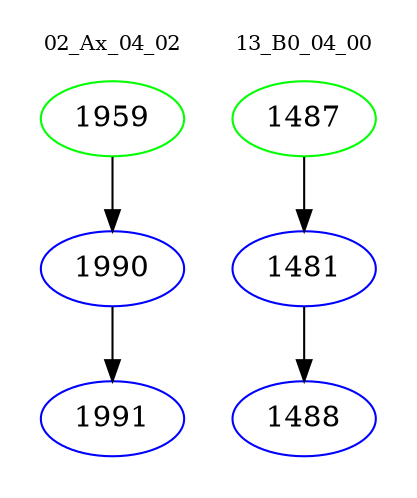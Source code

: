 digraph{
subgraph cluster_0 {
color = white
label = "02_Ax_04_02";
fontsize=10;
T0_1959 [label="1959", color="green"]
T0_1959 -> T0_1990 [color="black"]
T0_1990 [label="1990", color="blue"]
T0_1990 -> T0_1991 [color="black"]
T0_1991 [label="1991", color="blue"]
}
subgraph cluster_1 {
color = white
label = "13_B0_04_00";
fontsize=10;
T1_1487 [label="1487", color="green"]
T1_1487 -> T1_1481 [color="black"]
T1_1481 [label="1481", color="blue"]
T1_1481 -> T1_1488 [color="black"]
T1_1488 [label="1488", color="blue"]
}
}

